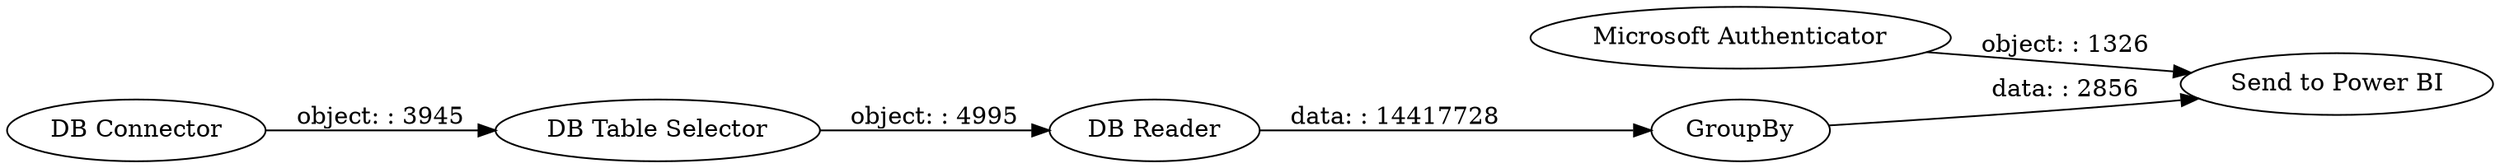 digraph {
	"-570766551566086637_5" [label="Microsoft Authenticator"]
	"-570766551566086637_1" [label="DB Connector"]
	"-570766551566086637_3" [label="DB Reader"]
	"-570766551566086637_7" [label=GroupBy]
	"-570766551566086637_2" [label="DB Table Selector"]
	"-570766551566086637_6" [label="Send to Power BI"]
	"-570766551566086637_2" -> "-570766551566086637_3" [label="object: : 4995"]
	"-570766551566086637_3" -> "-570766551566086637_7" [label="data: : 14417728"]
	"-570766551566086637_1" -> "-570766551566086637_2" [label="object: : 3945"]
	"-570766551566086637_5" -> "-570766551566086637_6" [label="object: : 1326"]
	"-570766551566086637_7" -> "-570766551566086637_6" [label="data: : 2856"]
	rankdir=LR
}
